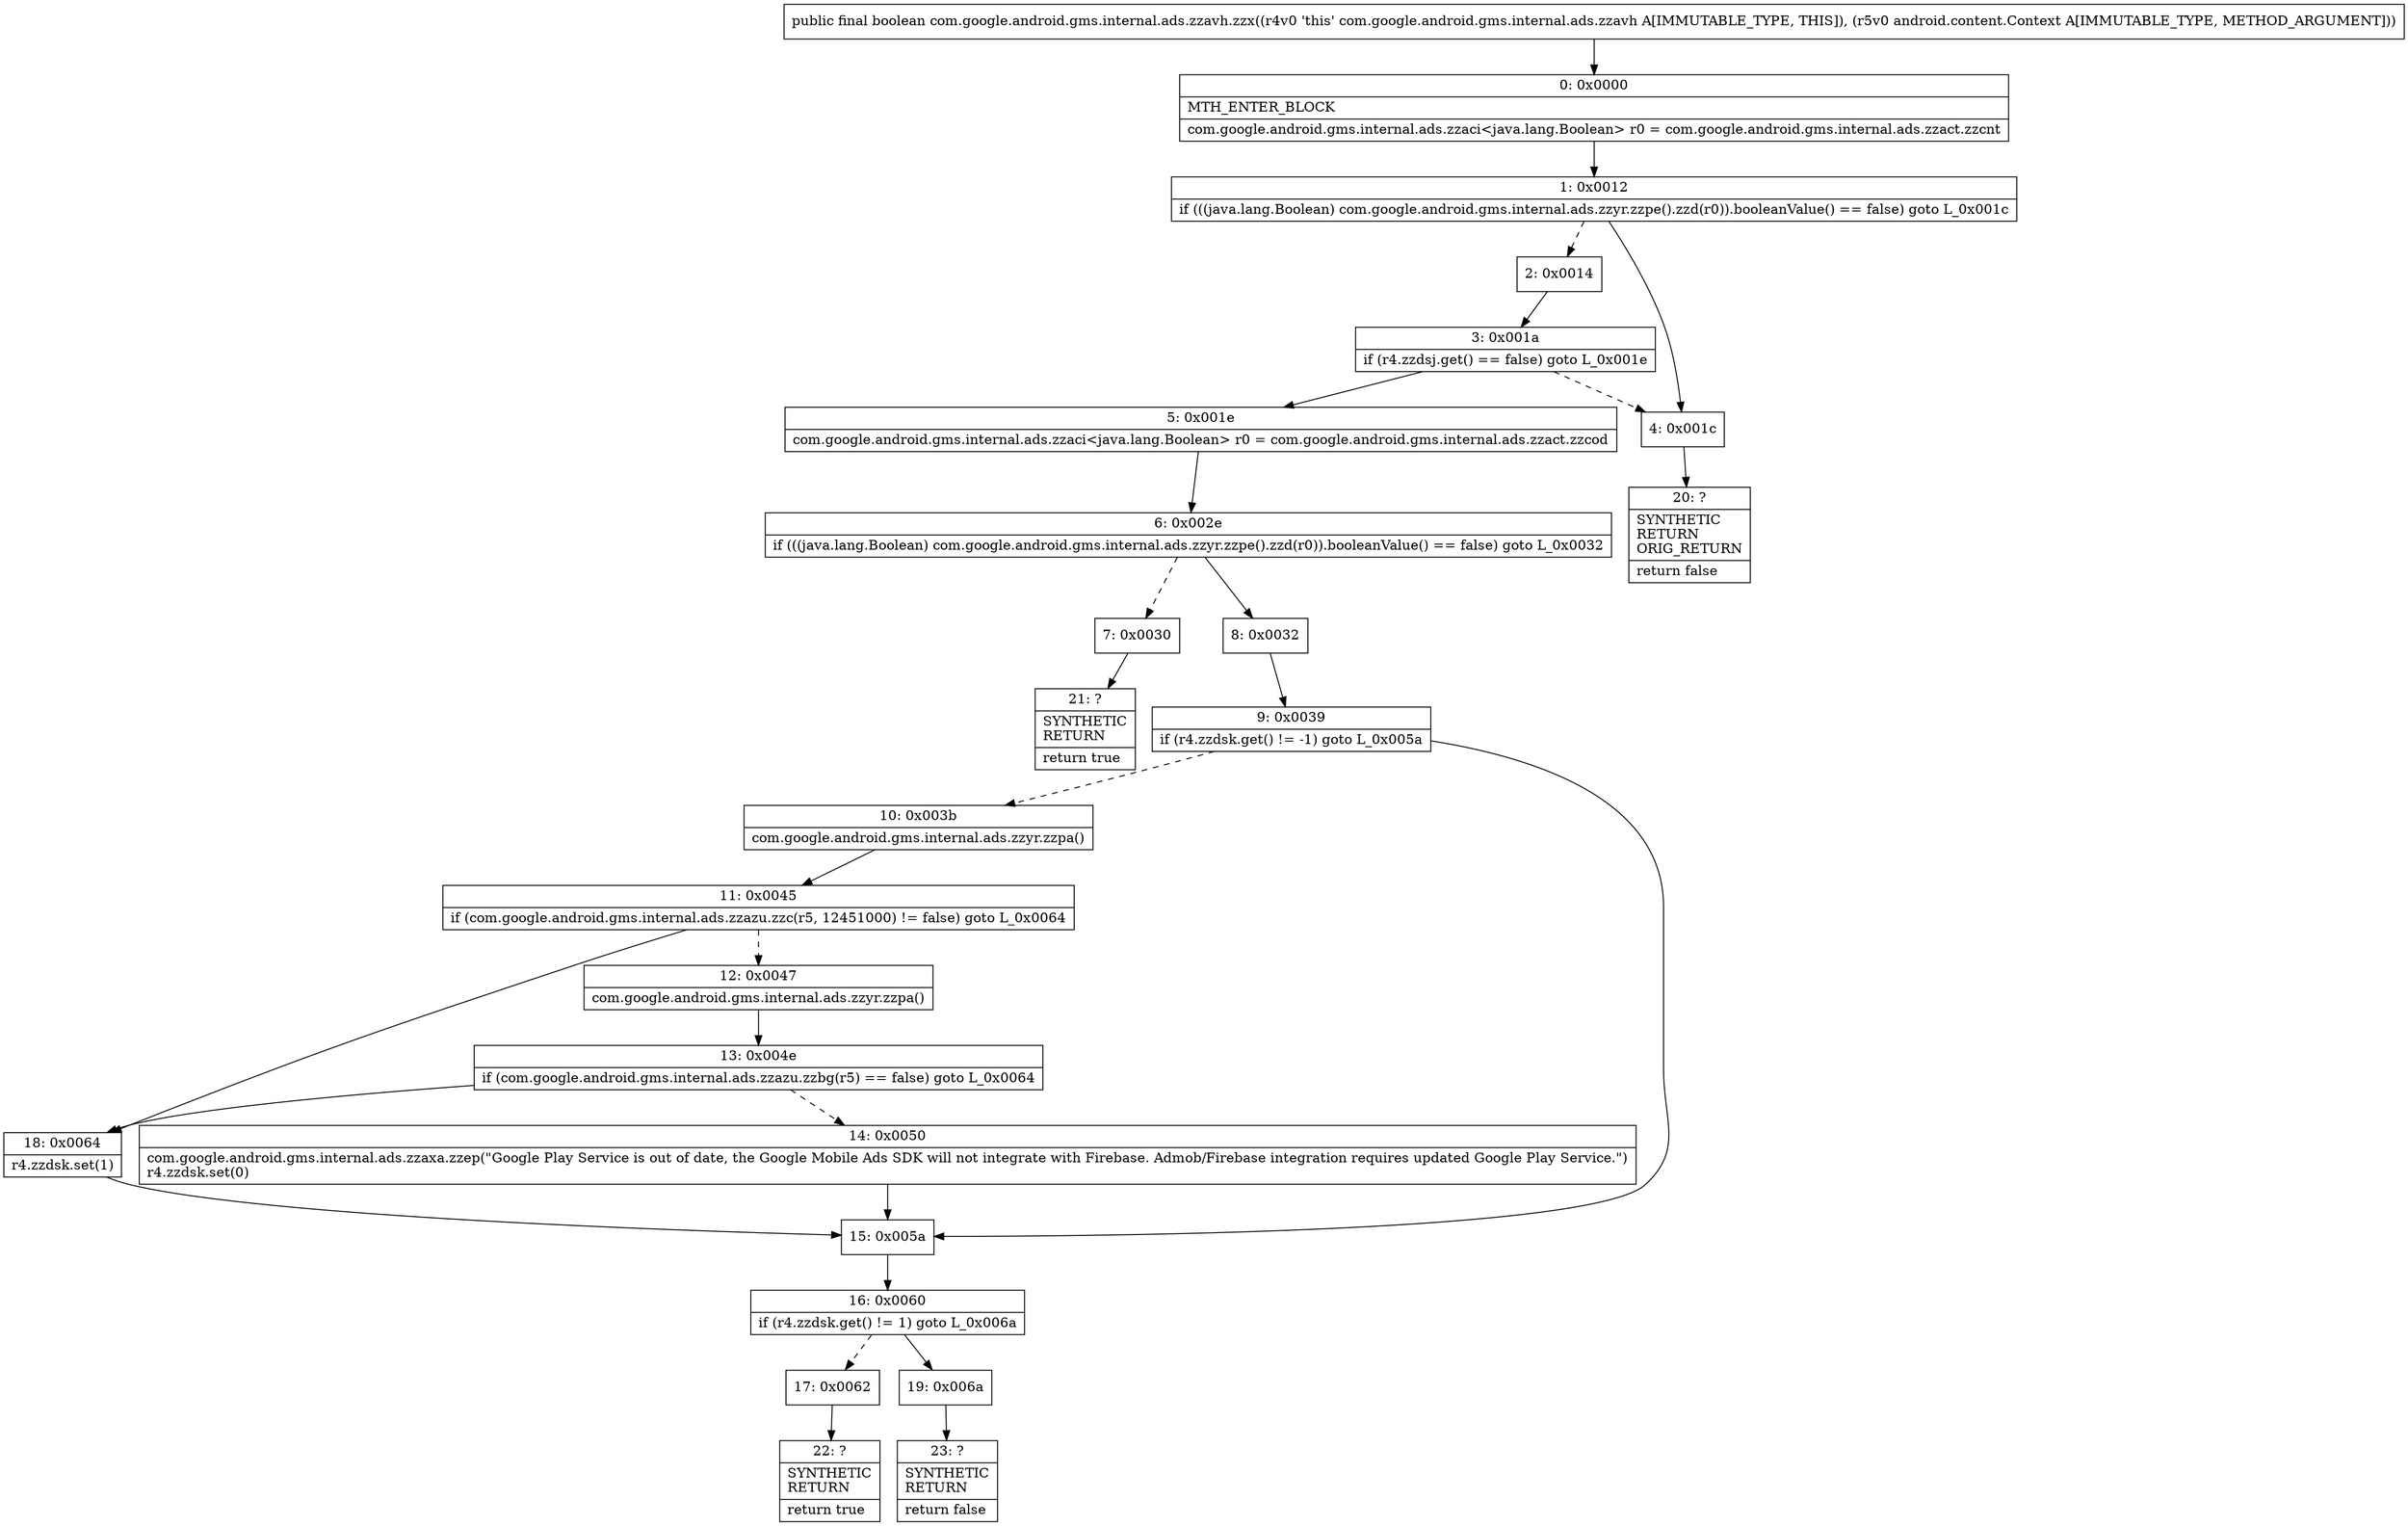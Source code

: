digraph "CFG forcom.google.android.gms.internal.ads.zzavh.zzx(Landroid\/content\/Context;)Z" {
Node_0 [shape=record,label="{0\:\ 0x0000|MTH_ENTER_BLOCK\l|com.google.android.gms.internal.ads.zzaci\<java.lang.Boolean\> r0 = com.google.android.gms.internal.ads.zzact.zzcnt\l}"];
Node_1 [shape=record,label="{1\:\ 0x0012|if (((java.lang.Boolean) com.google.android.gms.internal.ads.zzyr.zzpe().zzd(r0)).booleanValue() == false) goto L_0x001c\l}"];
Node_2 [shape=record,label="{2\:\ 0x0014}"];
Node_3 [shape=record,label="{3\:\ 0x001a|if (r4.zzdsj.get() == false) goto L_0x001e\l}"];
Node_4 [shape=record,label="{4\:\ 0x001c}"];
Node_5 [shape=record,label="{5\:\ 0x001e|com.google.android.gms.internal.ads.zzaci\<java.lang.Boolean\> r0 = com.google.android.gms.internal.ads.zzact.zzcod\l}"];
Node_6 [shape=record,label="{6\:\ 0x002e|if (((java.lang.Boolean) com.google.android.gms.internal.ads.zzyr.zzpe().zzd(r0)).booleanValue() == false) goto L_0x0032\l}"];
Node_7 [shape=record,label="{7\:\ 0x0030}"];
Node_8 [shape=record,label="{8\:\ 0x0032}"];
Node_9 [shape=record,label="{9\:\ 0x0039|if (r4.zzdsk.get() != \-1) goto L_0x005a\l}"];
Node_10 [shape=record,label="{10\:\ 0x003b|com.google.android.gms.internal.ads.zzyr.zzpa()\l}"];
Node_11 [shape=record,label="{11\:\ 0x0045|if (com.google.android.gms.internal.ads.zzazu.zzc(r5, 12451000) != false) goto L_0x0064\l}"];
Node_12 [shape=record,label="{12\:\ 0x0047|com.google.android.gms.internal.ads.zzyr.zzpa()\l}"];
Node_13 [shape=record,label="{13\:\ 0x004e|if (com.google.android.gms.internal.ads.zzazu.zzbg(r5) == false) goto L_0x0064\l}"];
Node_14 [shape=record,label="{14\:\ 0x0050|com.google.android.gms.internal.ads.zzaxa.zzep(\"Google Play Service is out of date, the Google Mobile Ads SDK will not integrate with Firebase. Admob\/Firebase integration requires updated Google Play Service.\")\lr4.zzdsk.set(0)\l}"];
Node_15 [shape=record,label="{15\:\ 0x005a}"];
Node_16 [shape=record,label="{16\:\ 0x0060|if (r4.zzdsk.get() != 1) goto L_0x006a\l}"];
Node_17 [shape=record,label="{17\:\ 0x0062}"];
Node_18 [shape=record,label="{18\:\ 0x0064|r4.zzdsk.set(1)\l}"];
Node_19 [shape=record,label="{19\:\ 0x006a}"];
Node_20 [shape=record,label="{20\:\ ?|SYNTHETIC\lRETURN\lORIG_RETURN\l|return false\l}"];
Node_21 [shape=record,label="{21\:\ ?|SYNTHETIC\lRETURN\l|return true\l}"];
Node_22 [shape=record,label="{22\:\ ?|SYNTHETIC\lRETURN\l|return true\l}"];
Node_23 [shape=record,label="{23\:\ ?|SYNTHETIC\lRETURN\l|return false\l}"];
MethodNode[shape=record,label="{public final boolean com.google.android.gms.internal.ads.zzavh.zzx((r4v0 'this' com.google.android.gms.internal.ads.zzavh A[IMMUTABLE_TYPE, THIS]), (r5v0 android.content.Context A[IMMUTABLE_TYPE, METHOD_ARGUMENT])) }"];
MethodNode -> Node_0;
Node_0 -> Node_1;
Node_1 -> Node_2[style=dashed];
Node_1 -> Node_4;
Node_2 -> Node_3;
Node_3 -> Node_4[style=dashed];
Node_3 -> Node_5;
Node_4 -> Node_20;
Node_5 -> Node_6;
Node_6 -> Node_7[style=dashed];
Node_6 -> Node_8;
Node_7 -> Node_21;
Node_8 -> Node_9;
Node_9 -> Node_10[style=dashed];
Node_9 -> Node_15;
Node_10 -> Node_11;
Node_11 -> Node_12[style=dashed];
Node_11 -> Node_18;
Node_12 -> Node_13;
Node_13 -> Node_14[style=dashed];
Node_13 -> Node_18;
Node_14 -> Node_15;
Node_15 -> Node_16;
Node_16 -> Node_17[style=dashed];
Node_16 -> Node_19;
Node_17 -> Node_22;
Node_18 -> Node_15;
Node_19 -> Node_23;
}

